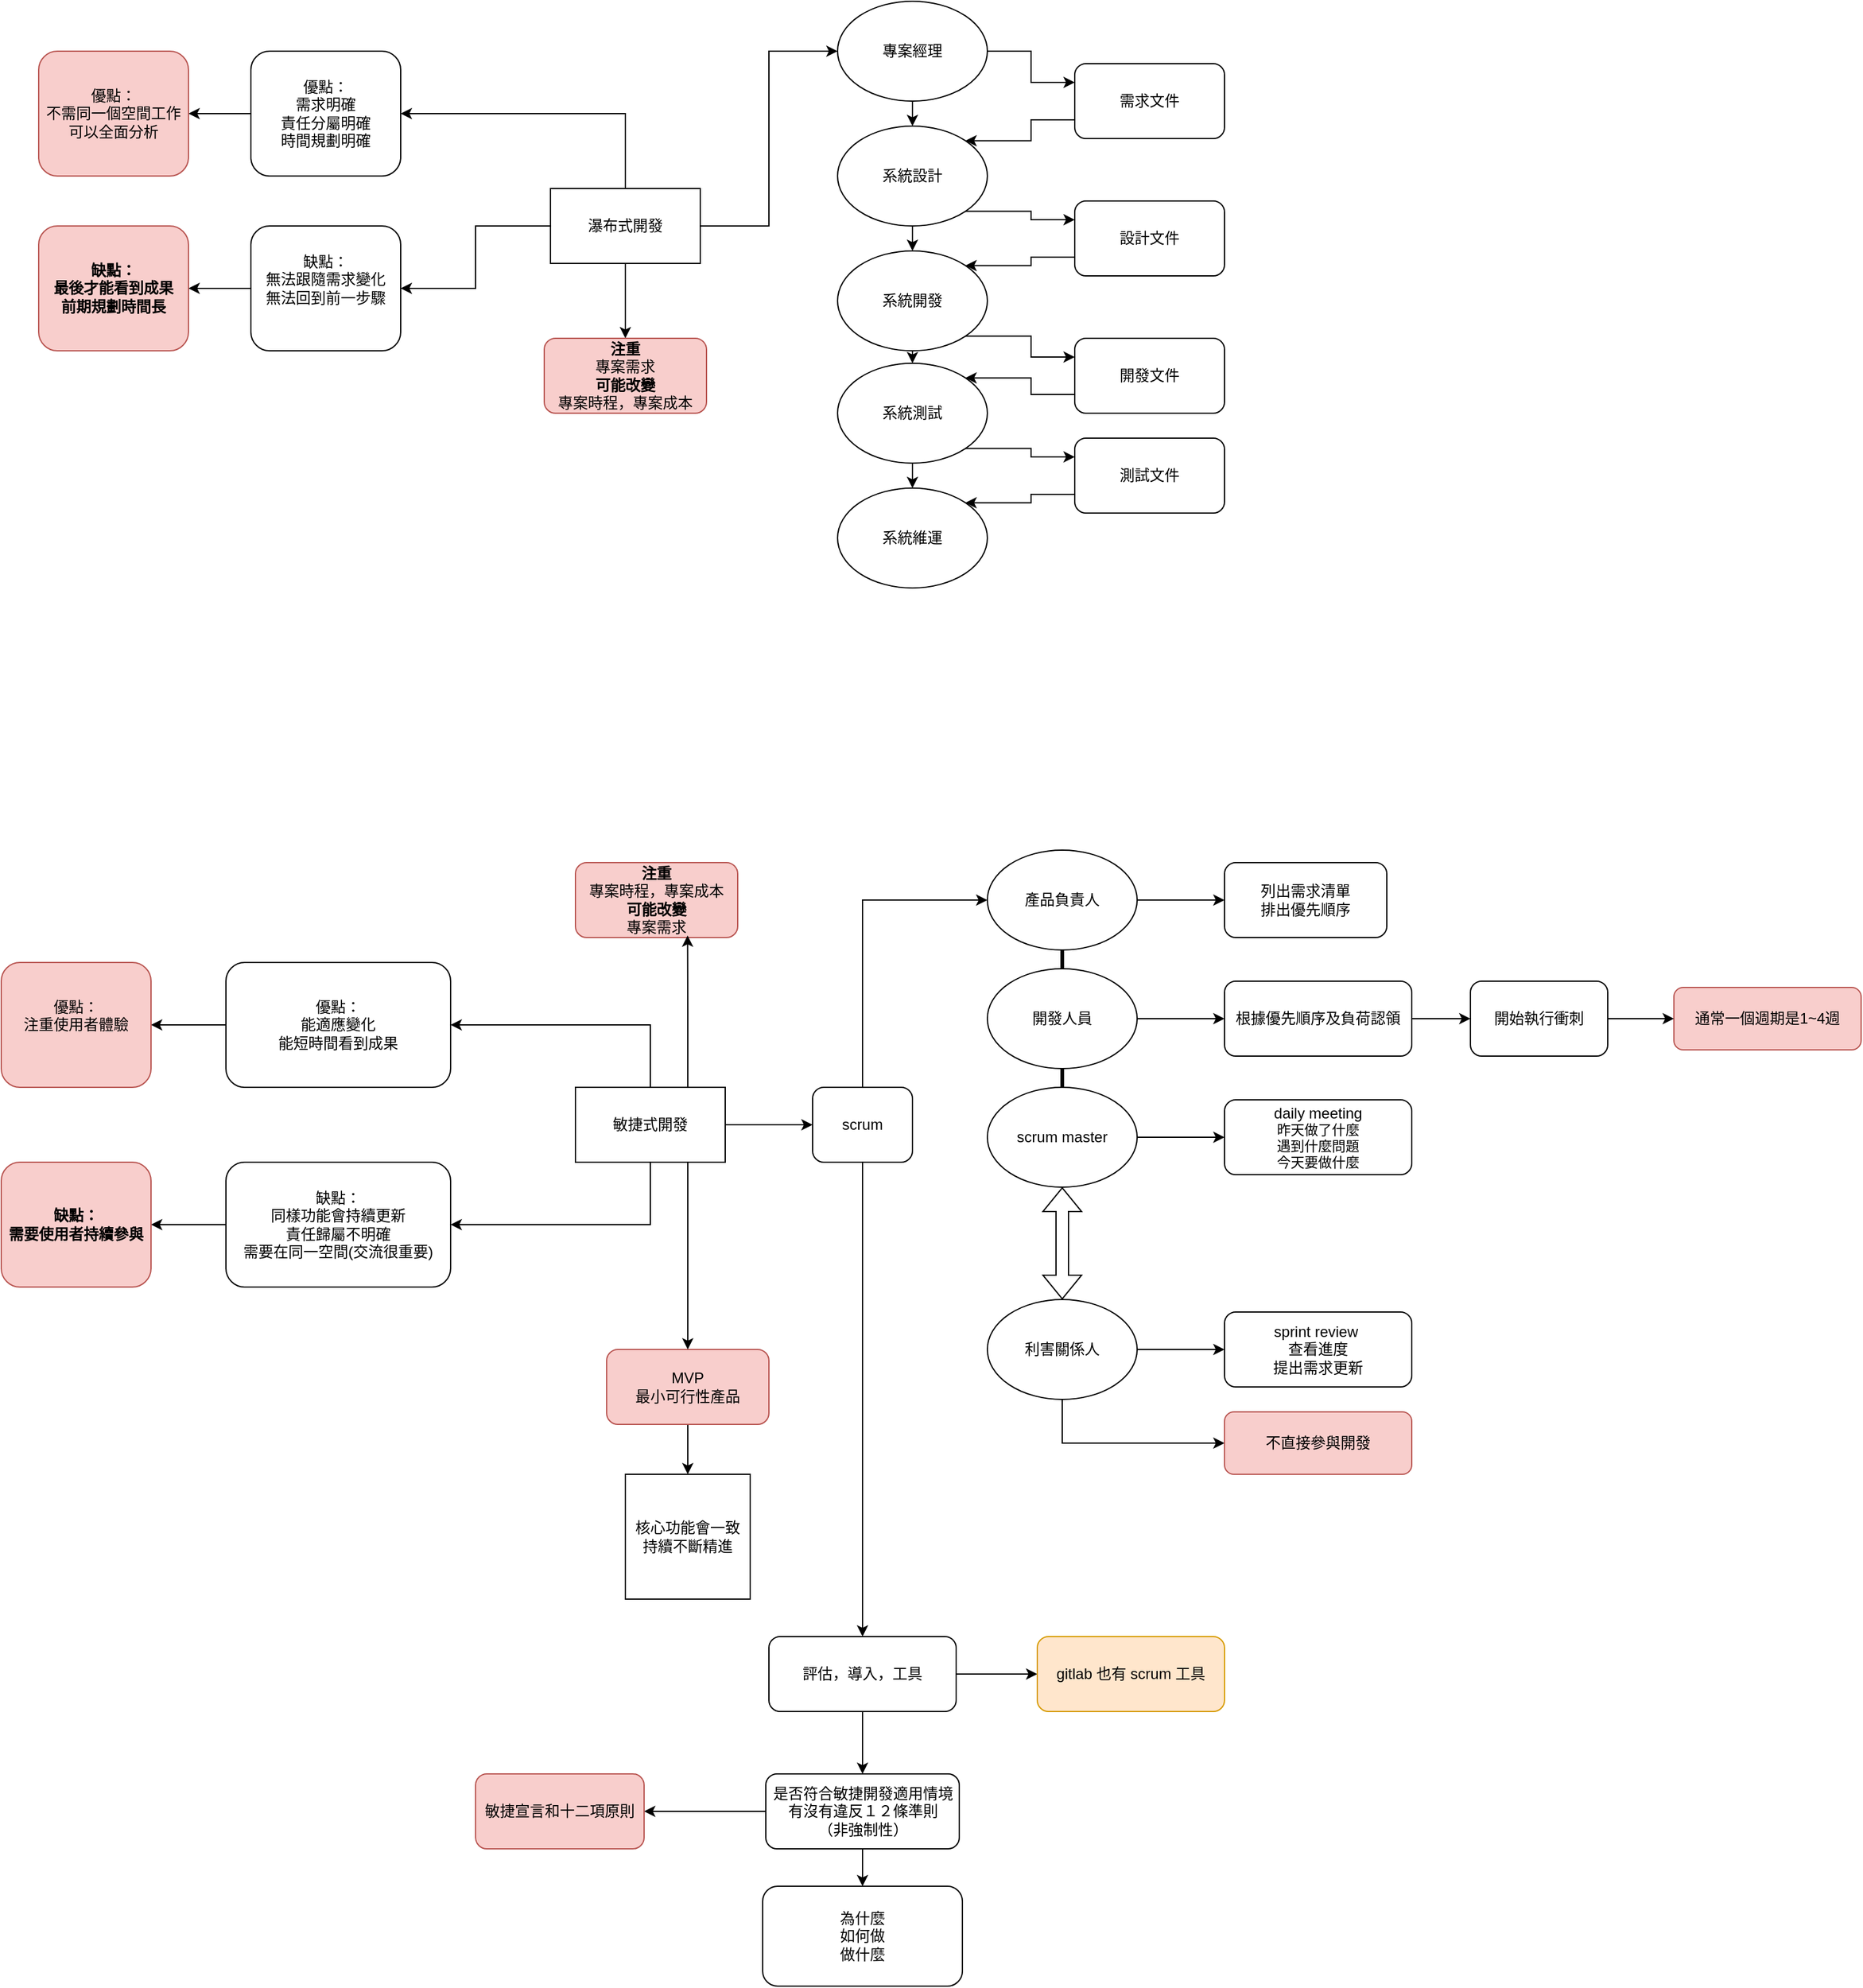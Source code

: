 <mxfile version="24.4.13" type="github">
  <diagram name="第 1 页" id="IrYBh-we4-hO0y2d7JYK">
    <mxGraphModel dx="2193" dy="1894" grid="1" gridSize="10" guides="1" tooltips="1" connect="1" arrows="1" fold="1" page="1" pageScale="1" pageWidth="827" pageHeight="1169" math="0" shadow="0">
      <root>
        <mxCell id="0" />
        <mxCell id="1" parent="0" />
        <mxCell id="txEXzCPCH6nZ4rqp-_Vv-50" style="edgeStyle=orthogonalEdgeStyle;rounded=0;orthogonalLoop=1;jettySize=auto;html=1;exitX=1;exitY=0.5;exitDx=0;exitDy=0;entryX=0;entryY=0.5;entryDx=0;entryDy=0;" edge="1" parent="1" source="txEXzCPCH6nZ4rqp-_Vv-1" target="txEXzCPCH6nZ4rqp-_Vv-47">
          <mxGeometry relative="1" as="geometry" />
        </mxCell>
        <mxCell id="txEXzCPCH6nZ4rqp-_Vv-1" value="產品負責人" style="ellipse;whiteSpace=wrap;html=1;" vertex="1" parent="1">
          <mxGeometry x="310" width="120" height="80" as="geometry" />
        </mxCell>
        <mxCell id="txEXzCPCH6nZ4rqp-_Vv-39" style="edgeStyle=orthogonalEdgeStyle;rounded=0;orthogonalLoop=1;jettySize=auto;html=1;exitX=1;exitY=0.5;exitDx=0;exitDy=0;entryX=0;entryY=0.5;entryDx=0;entryDy=0;" edge="1" parent="1" source="txEXzCPCH6nZ4rqp-_Vv-2" target="txEXzCPCH6nZ4rqp-_Vv-38">
          <mxGeometry relative="1" as="geometry" />
        </mxCell>
        <mxCell id="txEXzCPCH6nZ4rqp-_Vv-62" style="edgeStyle=orthogonalEdgeStyle;rounded=0;orthogonalLoop=1;jettySize=auto;html=1;exitX=0.5;exitY=0;exitDx=0;exitDy=0;entryX=1;entryY=0.5;entryDx=0;entryDy=0;" edge="1" parent="1" source="txEXzCPCH6nZ4rqp-_Vv-2" target="txEXzCPCH6nZ4rqp-_Vv-60">
          <mxGeometry relative="1" as="geometry" />
        </mxCell>
        <mxCell id="txEXzCPCH6nZ4rqp-_Vv-63" style="edgeStyle=orthogonalEdgeStyle;rounded=0;orthogonalLoop=1;jettySize=auto;html=1;exitX=0.5;exitY=1;exitDx=0;exitDy=0;entryX=1;entryY=0.5;entryDx=0;entryDy=0;" edge="1" parent="1" source="txEXzCPCH6nZ4rqp-_Vv-2" target="txEXzCPCH6nZ4rqp-_Vv-61">
          <mxGeometry relative="1" as="geometry" />
        </mxCell>
        <mxCell id="txEXzCPCH6nZ4rqp-_Vv-2" value="敏捷式開發" style="rounded=0;whiteSpace=wrap;html=1;" vertex="1" parent="1">
          <mxGeometry x="-20" y="190" width="120" height="60" as="geometry" />
        </mxCell>
        <mxCell id="txEXzCPCH6nZ4rqp-_Vv-6" style="edgeStyle=orthogonalEdgeStyle;rounded=0;orthogonalLoop=1;jettySize=auto;html=1;exitX=1;exitY=0.5;exitDx=0;exitDy=0;entryX=0;entryY=0.5;entryDx=0;entryDy=0;" edge="1" parent="1" source="txEXzCPCH6nZ4rqp-_Vv-4" target="txEXzCPCH6nZ4rqp-_Vv-5">
          <mxGeometry relative="1" as="geometry" />
        </mxCell>
        <mxCell id="txEXzCPCH6nZ4rqp-_Vv-31" style="edgeStyle=orthogonalEdgeStyle;rounded=0;orthogonalLoop=1;jettySize=auto;html=1;exitX=0.5;exitY=0;exitDx=0;exitDy=0;entryX=1;entryY=0.5;entryDx=0;entryDy=0;" edge="1" parent="1" source="txEXzCPCH6nZ4rqp-_Vv-4" target="txEXzCPCH6nZ4rqp-_Vv-29">
          <mxGeometry relative="1" as="geometry" />
        </mxCell>
        <mxCell id="txEXzCPCH6nZ4rqp-_Vv-32" style="edgeStyle=orthogonalEdgeStyle;rounded=0;orthogonalLoop=1;jettySize=auto;html=1;exitX=0;exitY=0.5;exitDx=0;exitDy=0;entryX=1;entryY=0.5;entryDx=0;entryDy=0;" edge="1" parent="1" source="txEXzCPCH6nZ4rqp-_Vv-4" target="txEXzCPCH6nZ4rqp-_Vv-30">
          <mxGeometry relative="1" as="geometry" />
        </mxCell>
        <mxCell id="txEXzCPCH6nZ4rqp-_Vv-88" value="" style="edgeStyle=orthogonalEdgeStyle;rounded=0;orthogonalLoop=1;jettySize=auto;html=1;" edge="1" parent="1" source="txEXzCPCH6nZ4rqp-_Vv-4" target="txEXzCPCH6nZ4rqp-_Vv-86">
          <mxGeometry relative="1" as="geometry" />
        </mxCell>
        <mxCell id="txEXzCPCH6nZ4rqp-_Vv-4" value="瀑布式開發" style="rounded=0;whiteSpace=wrap;html=1;" vertex="1" parent="1">
          <mxGeometry x="-40" y="-530" width="120" height="60" as="geometry" />
        </mxCell>
        <mxCell id="txEXzCPCH6nZ4rqp-_Vv-17" style="edgeStyle=orthogonalEdgeStyle;rounded=0;orthogonalLoop=1;jettySize=auto;html=1;exitX=0.5;exitY=1;exitDx=0;exitDy=0;entryX=0.5;entryY=0;entryDx=0;entryDy=0;" edge="1" parent="1" source="txEXzCPCH6nZ4rqp-_Vv-5" target="txEXzCPCH6nZ4rqp-_Vv-8">
          <mxGeometry relative="1" as="geometry" />
        </mxCell>
        <mxCell id="txEXzCPCH6nZ4rqp-_Vv-21" style="edgeStyle=orthogonalEdgeStyle;rounded=0;orthogonalLoop=1;jettySize=auto;html=1;exitX=1;exitY=0.5;exitDx=0;exitDy=0;entryX=0;entryY=0.25;entryDx=0;entryDy=0;" edge="1" parent="1" source="txEXzCPCH6nZ4rqp-_Vv-5" target="txEXzCPCH6nZ4rqp-_Vv-11">
          <mxGeometry relative="1" as="geometry" />
        </mxCell>
        <mxCell id="txEXzCPCH6nZ4rqp-_Vv-5" value="專案經理" style="ellipse;whiteSpace=wrap;html=1;" vertex="1" parent="1">
          <mxGeometry x="190" y="-680" width="120" height="80" as="geometry" />
        </mxCell>
        <mxCell id="txEXzCPCH6nZ4rqp-_Vv-7" value="系統維運" style="ellipse;whiteSpace=wrap;html=1;" vertex="1" parent="1">
          <mxGeometry x="190" y="-290" width="120" height="80" as="geometry" />
        </mxCell>
        <mxCell id="txEXzCPCH6nZ4rqp-_Vv-18" style="edgeStyle=orthogonalEdgeStyle;rounded=0;orthogonalLoop=1;jettySize=auto;html=1;exitX=0.5;exitY=1;exitDx=0;exitDy=0;entryX=0.5;entryY=0;entryDx=0;entryDy=0;" edge="1" parent="1" source="txEXzCPCH6nZ4rqp-_Vv-8" target="txEXzCPCH6nZ4rqp-_Vv-9">
          <mxGeometry relative="1" as="geometry" />
        </mxCell>
        <mxCell id="txEXzCPCH6nZ4rqp-_Vv-23" style="edgeStyle=orthogonalEdgeStyle;rounded=0;orthogonalLoop=1;jettySize=auto;html=1;exitX=1;exitY=1;exitDx=0;exitDy=0;entryX=0;entryY=0.25;entryDx=0;entryDy=0;" edge="1" parent="1" source="txEXzCPCH6nZ4rqp-_Vv-8" target="txEXzCPCH6nZ4rqp-_Vv-14">
          <mxGeometry relative="1" as="geometry" />
        </mxCell>
        <mxCell id="txEXzCPCH6nZ4rqp-_Vv-8" value="系統設計" style="ellipse;whiteSpace=wrap;html=1;" vertex="1" parent="1">
          <mxGeometry x="190" y="-580" width="120" height="80" as="geometry" />
        </mxCell>
        <mxCell id="txEXzCPCH6nZ4rqp-_Vv-19" style="edgeStyle=orthogonalEdgeStyle;rounded=0;orthogonalLoop=1;jettySize=auto;html=1;exitX=0.5;exitY=1;exitDx=0;exitDy=0;entryX=0.5;entryY=0;entryDx=0;entryDy=0;" edge="1" parent="1" source="txEXzCPCH6nZ4rqp-_Vv-9" target="txEXzCPCH6nZ4rqp-_Vv-10">
          <mxGeometry relative="1" as="geometry" />
        </mxCell>
        <mxCell id="txEXzCPCH6nZ4rqp-_Vv-25" style="edgeStyle=orthogonalEdgeStyle;rounded=0;orthogonalLoop=1;jettySize=auto;html=1;exitX=1;exitY=1;exitDx=0;exitDy=0;entryX=0;entryY=0.25;entryDx=0;entryDy=0;" edge="1" parent="1" source="txEXzCPCH6nZ4rqp-_Vv-9" target="txEXzCPCH6nZ4rqp-_Vv-15">
          <mxGeometry relative="1" as="geometry" />
        </mxCell>
        <mxCell id="txEXzCPCH6nZ4rqp-_Vv-9" value="系統開發" style="ellipse;whiteSpace=wrap;html=1;" vertex="1" parent="1">
          <mxGeometry x="190" y="-480" width="120" height="80" as="geometry" />
        </mxCell>
        <mxCell id="txEXzCPCH6nZ4rqp-_Vv-20" style="edgeStyle=orthogonalEdgeStyle;rounded=0;orthogonalLoop=1;jettySize=auto;html=1;exitX=0.5;exitY=1;exitDx=0;exitDy=0;entryX=0.5;entryY=0;entryDx=0;entryDy=0;" edge="1" parent="1" source="txEXzCPCH6nZ4rqp-_Vv-10" target="txEXzCPCH6nZ4rqp-_Vv-7">
          <mxGeometry relative="1" as="geometry" />
        </mxCell>
        <mxCell id="txEXzCPCH6nZ4rqp-_Vv-27" style="edgeStyle=orthogonalEdgeStyle;rounded=0;orthogonalLoop=1;jettySize=auto;html=1;exitX=1;exitY=1;exitDx=0;exitDy=0;entryX=0;entryY=0.25;entryDx=0;entryDy=0;" edge="1" parent="1" source="txEXzCPCH6nZ4rqp-_Vv-10" target="txEXzCPCH6nZ4rqp-_Vv-16">
          <mxGeometry relative="1" as="geometry" />
        </mxCell>
        <mxCell id="txEXzCPCH6nZ4rqp-_Vv-10" value="系統測試" style="ellipse;whiteSpace=wrap;html=1;" vertex="1" parent="1">
          <mxGeometry x="190" y="-390" width="120" height="80" as="geometry" />
        </mxCell>
        <mxCell id="txEXzCPCH6nZ4rqp-_Vv-22" style="edgeStyle=orthogonalEdgeStyle;rounded=0;orthogonalLoop=1;jettySize=auto;html=1;exitX=0;exitY=0.75;exitDx=0;exitDy=0;entryX=1;entryY=0;entryDx=0;entryDy=0;" edge="1" parent="1" source="txEXzCPCH6nZ4rqp-_Vv-11" target="txEXzCPCH6nZ4rqp-_Vv-8">
          <mxGeometry relative="1" as="geometry" />
        </mxCell>
        <mxCell id="txEXzCPCH6nZ4rqp-_Vv-11" value="需求文件" style="rounded=1;whiteSpace=wrap;html=1;" vertex="1" parent="1">
          <mxGeometry x="380" y="-630" width="120" height="60" as="geometry" />
        </mxCell>
        <mxCell id="txEXzCPCH6nZ4rqp-_Vv-24" style="edgeStyle=orthogonalEdgeStyle;rounded=0;orthogonalLoop=1;jettySize=auto;html=1;exitX=0;exitY=0.75;exitDx=0;exitDy=0;entryX=1;entryY=0;entryDx=0;entryDy=0;" edge="1" parent="1" source="txEXzCPCH6nZ4rqp-_Vv-14" target="txEXzCPCH6nZ4rqp-_Vv-9">
          <mxGeometry relative="1" as="geometry" />
        </mxCell>
        <mxCell id="txEXzCPCH6nZ4rqp-_Vv-14" value="設計文件" style="rounded=1;whiteSpace=wrap;html=1;" vertex="1" parent="1">
          <mxGeometry x="380" y="-520" width="120" height="60" as="geometry" />
        </mxCell>
        <mxCell id="txEXzCPCH6nZ4rqp-_Vv-26" style="edgeStyle=orthogonalEdgeStyle;rounded=0;orthogonalLoop=1;jettySize=auto;html=1;exitX=0;exitY=0.75;exitDx=0;exitDy=0;entryX=1;entryY=0;entryDx=0;entryDy=0;" edge="1" parent="1" source="txEXzCPCH6nZ4rqp-_Vv-15" target="txEXzCPCH6nZ4rqp-_Vv-10">
          <mxGeometry relative="1" as="geometry" />
        </mxCell>
        <mxCell id="txEXzCPCH6nZ4rqp-_Vv-15" value="開發文件" style="rounded=1;whiteSpace=wrap;html=1;" vertex="1" parent="1">
          <mxGeometry x="380" y="-410" width="120" height="60" as="geometry" />
        </mxCell>
        <mxCell id="txEXzCPCH6nZ4rqp-_Vv-28" style="edgeStyle=orthogonalEdgeStyle;rounded=0;orthogonalLoop=1;jettySize=auto;html=1;exitX=0;exitY=0.75;exitDx=0;exitDy=0;entryX=1;entryY=0;entryDx=0;entryDy=0;" edge="1" parent="1" source="txEXzCPCH6nZ4rqp-_Vv-16" target="txEXzCPCH6nZ4rqp-_Vv-7">
          <mxGeometry relative="1" as="geometry" />
        </mxCell>
        <mxCell id="txEXzCPCH6nZ4rqp-_Vv-16" value="測試文件" style="rounded=1;whiteSpace=wrap;html=1;" vertex="1" parent="1">
          <mxGeometry x="380" y="-330" width="120" height="60" as="geometry" />
        </mxCell>
        <mxCell id="txEXzCPCH6nZ4rqp-_Vv-37" style="edgeStyle=orthogonalEdgeStyle;rounded=0;orthogonalLoop=1;jettySize=auto;html=1;exitX=0;exitY=0.5;exitDx=0;exitDy=0;entryX=1;entryY=0.5;entryDx=0;entryDy=0;" edge="1" parent="1" source="txEXzCPCH6nZ4rqp-_Vv-29" target="txEXzCPCH6nZ4rqp-_Vv-36">
          <mxGeometry relative="1" as="geometry" />
        </mxCell>
        <mxCell id="txEXzCPCH6nZ4rqp-_Vv-29" value="優點：&lt;div&gt;需求明確&lt;/div&gt;&lt;div&gt;責任分屬明確&lt;/div&gt;&lt;div&gt;時間規劃明確&lt;/div&gt;" style="rounded=1;whiteSpace=wrap;html=1;" vertex="1" parent="1">
          <mxGeometry x="-280" y="-640" width="120" height="100" as="geometry" />
        </mxCell>
        <mxCell id="txEXzCPCH6nZ4rqp-_Vv-35" style="edgeStyle=orthogonalEdgeStyle;rounded=0;orthogonalLoop=1;jettySize=auto;html=1;exitX=0;exitY=0.5;exitDx=0;exitDy=0;entryX=1;entryY=0.5;entryDx=0;entryDy=0;" edge="1" parent="1" source="txEXzCPCH6nZ4rqp-_Vv-30" target="txEXzCPCH6nZ4rqp-_Vv-34">
          <mxGeometry relative="1" as="geometry" />
        </mxCell>
        <mxCell id="txEXzCPCH6nZ4rqp-_Vv-30" value="缺點：&lt;div&gt;無法跟隨需求變化&lt;/div&gt;&lt;div&gt;無法回到前一步驟&lt;/div&gt;&lt;div&gt;&lt;br&gt;&lt;/div&gt;" style="rounded=1;whiteSpace=wrap;html=1;" vertex="1" parent="1">
          <mxGeometry x="-280" y="-500" width="120" height="100" as="geometry" />
        </mxCell>
        <mxCell id="txEXzCPCH6nZ4rqp-_Vv-34" value="缺點：&lt;div&gt;最後才能看到成果&lt;/div&gt;&lt;div&gt;前期規劃時間長&lt;/div&gt;" style="rounded=1;whiteSpace=wrap;html=1;fillColor=#f8cecc;strokeColor=#b85450;fontStyle=1" vertex="1" parent="1">
          <mxGeometry x="-450" y="-500" width="120" height="100" as="geometry" />
        </mxCell>
        <mxCell id="txEXzCPCH6nZ4rqp-_Vv-36" value="優點：&lt;div&gt;不需同一個空間工作&lt;/div&gt;&lt;div&gt;可以全面分析&lt;/div&gt;" style="rounded=1;whiteSpace=wrap;html=1;fillColor=#f8cecc;strokeColor=#b85450;" vertex="1" parent="1">
          <mxGeometry x="-450" y="-640" width="120" height="100" as="geometry" />
        </mxCell>
        <mxCell id="txEXzCPCH6nZ4rqp-_Vv-43" style="edgeStyle=orthogonalEdgeStyle;rounded=0;orthogonalLoop=1;jettySize=auto;html=1;exitX=0.5;exitY=0;exitDx=0;exitDy=0;entryX=0;entryY=0.5;entryDx=0;entryDy=0;" edge="1" parent="1" source="txEXzCPCH6nZ4rqp-_Vv-38" target="txEXzCPCH6nZ4rqp-_Vv-1">
          <mxGeometry relative="1" as="geometry" />
        </mxCell>
        <mxCell id="txEXzCPCH6nZ4rqp-_Vv-94" style="edgeStyle=orthogonalEdgeStyle;rounded=0;orthogonalLoop=1;jettySize=auto;html=1;exitX=0.5;exitY=1;exitDx=0;exitDy=0;entryX=0.5;entryY=0;entryDx=0;entryDy=0;" edge="1" parent="1" source="txEXzCPCH6nZ4rqp-_Vv-38" target="txEXzCPCH6nZ4rqp-_Vv-93">
          <mxGeometry relative="1" as="geometry" />
        </mxCell>
        <mxCell id="txEXzCPCH6nZ4rqp-_Vv-38" value="scrum" style="rounded=1;whiteSpace=wrap;html=1;" vertex="1" parent="1">
          <mxGeometry x="170" y="190" width="80" height="60" as="geometry" />
        </mxCell>
        <mxCell id="txEXzCPCH6nZ4rqp-_Vv-51" style="edgeStyle=orthogonalEdgeStyle;rounded=0;orthogonalLoop=1;jettySize=auto;html=1;exitX=1;exitY=0.5;exitDx=0;exitDy=0;entryX=0;entryY=0.5;entryDx=0;entryDy=0;" edge="1" parent="1" source="txEXzCPCH6nZ4rqp-_Vv-40" target="txEXzCPCH6nZ4rqp-_Vv-48">
          <mxGeometry relative="1" as="geometry" />
        </mxCell>
        <mxCell id="txEXzCPCH6nZ4rqp-_Vv-40" value="開發人員" style="ellipse;whiteSpace=wrap;html=1;" vertex="1" parent="1">
          <mxGeometry x="310" y="95" width="120" height="80" as="geometry" />
        </mxCell>
        <mxCell id="txEXzCPCH6nZ4rqp-_Vv-52" style="edgeStyle=orthogonalEdgeStyle;rounded=0;orthogonalLoop=1;jettySize=auto;html=1;exitX=1;exitY=0.5;exitDx=0;exitDy=0;entryX=0;entryY=0.5;entryDx=0;entryDy=0;" edge="1" parent="1" source="txEXzCPCH6nZ4rqp-_Vv-41" target="txEXzCPCH6nZ4rqp-_Vv-49">
          <mxGeometry relative="1" as="geometry" />
        </mxCell>
        <mxCell id="txEXzCPCH6nZ4rqp-_Vv-41" value="scrum master" style="ellipse;whiteSpace=wrap;html=1;" vertex="1" parent="1">
          <mxGeometry x="310" y="190" width="120" height="80" as="geometry" />
        </mxCell>
        <mxCell id="txEXzCPCH6nZ4rqp-_Vv-55" style="edgeStyle=orthogonalEdgeStyle;rounded=0;orthogonalLoop=1;jettySize=auto;html=1;exitX=1;exitY=0.5;exitDx=0;exitDy=0;entryX=0;entryY=0.5;entryDx=0;entryDy=0;" edge="1" parent="1" source="txEXzCPCH6nZ4rqp-_Vv-42" target="txEXzCPCH6nZ4rqp-_Vv-54">
          <mxGeometry relative="1" as="geometry" />
        </mxCell>
        <mxCell id="txEXzCPCH6nZ4rqp-_Vv-92" style="edgeStyle=orthogonalEdgeStyle;rounded=0;orthogonalLoop=1;jettySize=auto;html=1;exitX=0.5;exitY=1;exitDx=0;exitDy=0;entryX=0;entryY=0.5;entryDx=0;entryDy=0;" edge="1" parent="1" source="txEXzCPCH6nZ4rqp-_Vv-42" target="txEXzCPCH6nZ4rqp-_Vv-56">
          <mxGeometry relative="1" as="geometry" />
        </mxCell>
        <mxCell id="txEXzCPCH6nZ4rqp-_Vv-42" value="利害關係人" style="ellipse;whiteSpace=wrap;html=1;" vertex="1" parent="1">
          <mxGeometry x="310" y="360" width="120" height="80" as="geometry" />
        </mxCell>
        <mxCell id="txEXzCPCH6nZ4rqp-_Vv-44" value="" style="endArrow=none;html=1;rounded=0;entryX=0.5;entryY=1;entryDx=0;entryDy=0;exitX=0.5;exitY=0;exitDx=0;exitDy=0;strokeWidth=3;" edge="1" parent="1" source="txEXzCPCH6nZ4rqp-_Vv-40" target="txEXzCPCH6nZ4rqp-_Vv-1">
          <mxGeometry width="50" height="50" relative="1" as="geometry">
            <mxPoint x="290" y="280" as="sourcePoint" />
            <mxPoint x="340" y="230" as="targetPoint" />
          </mxGeometry>
        </mxCell>
        <mxCell id="txEXzCPCH6nZ4rqp-_Vv-45" value="" style="endArrow=none;html=1;rounded=0;entryX=0.5;entryY=1;entryDx=0;entryDy=0;exitX=0.5;exitY=0;exitDx=0;exitDy=0;strokeWidth=3;" edge="1" parent="1" source="txEXzCPCH6nZ4rqp-_Vv-41" target="txEXzCPCH6nZ4rqp-_Vv-40">
          <mxGeometry width="50" height="50" relative="1" as="geometry">
            <mxPoint x="380" y="105" as="sourcePoint" />
            <mxPoint x="380" y="90" as="targetPoint" />
          </mxGeometry>
        </mxCell>
        <mxCell id="txEXzCPCH6nZ4rqp-_Vv-47" value="列出需求清單&lt;div&gt;排出優先順序&lt;/div&gt;" style="rounded=1;whiteSpace=wrap;html=1;" vertex="1" parent="1">
          <mxGeometry x="500" y="10" width="130" height="60" as="geometry" />
        </mxCell>
        <mxCell id="txEXzCPCH6nZ4rqp-_Vv-90" style="edgeStyle=orthogonalEdgeStyle;rounded=0;orthogonalLoop=1;jettySize=auto;html=1;exitX=1;exitY=0.5;exitDx=0;exitDy=0;entryX=0;entryY=0.5;entryDx=0;entryDy=0;" edge="1" parent="1" source="txEXzCPCH6nZ4rqp-_Vv-48" target="txEXzCPCH6nZ4rqp-_Vv-89">
          <mxGeometry relative="1" as="geometry" />
        </mxCell>
        <mxCell id="txEXzCPCH6nZ4rqp-_Vv-48" value="根據優先順序及負荷認領" style="rounded=1;whiteSpace=wrap;html=1;" vertex="1" parent="1">
          <mxGeometry x="500" y="105" width="150" height="60" as="geometry" />
        </mxCell>
        <mxCell id="txEXzCPCH6nZ4rqp-_Vv-49" value="daily meeting&lt;div style=&quot;font-size: 11px;&quot;&gt;&lt;font style=&quot;font-size: 11px;&quot;&gt;昨天做了什麼&lt;/font&gt;&lt;/div&gt;&lt;div style=&quot;font-size: 11px;&quot;&gt;&lt;font style=&quot;font-size: 11px;&quot;&gt;遇到什麼問題&lt;/font&gt;&lt;/div&gt;&lt;div style=&quot;font-size: 11px;&quot;&gt;&lt;font style=&quot;font-size: 11px;&quot;&gt;今天要做什麼&lt;/font&gt;&lt;/div&gt;" style="rounded=1;whiteSpace=wrap;html=1;" vertex="1" parent="1">
          <mxGeometry x="500" y="200" width="150" height="60" as="geometry" />
        </mxCell>
        <mxCell id="txEXzCPCH6nZ4rqp-_Vv-53" value="" style="shape=flexArrow;endArrow=classic;startArrow=classic;html=1;rounded=0;exitX=0.5;exitY=0;exitDx=0;exitDy=0;entryX=0.5;entryY=1;entryDx=0;entryDy=0;" edge="1" parent="1" source="txEXzCPCH6nZ4rqp-_Vv-42" target="txEXzCPCH6nZ4rqp-_Vv-41">
          <mxGeometry width="100" height="100" relative="1" as="geometry">
            <mxPoint x="320" y="270" as="sourcePoint" />
            <mxPoint x="420" y="170" as="targetPoint" />
          </mxGeometry>
        </mxCell>
        <mxCell id="txEXzCPCH6nZ4rqp-_Vv-54" value="sprint review&amp;nbsp;&lt;div&gt;查看進度&lt;/div&gt;&lt;div&gt;提出需求更新&lt;/div&gt;" style="rounded=1;whiteSpace=wrap;html=1;" vertex="1" parent="1">
          <mxGeometry x="500" y="370" width="150" height="60" as="geometry" />
        </mxCell>
        <mxCell id="txEXzCPCH6nZ4rqp-_Vv-56" value="不直接參與開發" style="rounded=1;whiteSpace=wrap;html=1;fillColor=#f8cecc;strokeColor=#b85450;" vertex="1" parent="1">
          <mxGeometry x="500" y="450" width="150" height="50" as="geometry" />
        </mxCell>
        <mxCell id="txEXzCPCH6nZ4rqp-_Vv-58" value="通常一個週期是1~4週" style="rounded=1;whiteSpace=wrap;html=1;fillColor=#f8cecc;strokeColor=#b85450;" vertex="1" parent="1">
          <mxGeometry x="860" y="110" width="150" height="50" as="geometry" />
        </mxCell>
        <mxCell id="txEXzCPCH6nZ4rqp-_Vv-66" style="edgeStyle=orthogonalEdgeStyle;rounded=0;orthogonalLoop=1;jettySize=auto;html=1;exitX=0;exitY=0.5;exitDx=0;exitDy=0;entryX=1;entryY=0.5;entryDx=0;entryDy=0;" edge="1" parent="1" source="txEXzCPCH6nZ4rqp-_Vv-60" target="txEXzCPCH6nZ4rqp-_Vv-65">
          <mxGeometry relative="1" as="geometry" />
        </mxCell>
        <mxCell id="txEXzCPCH6nZ4rqp-_Vv-60" value="優點：&lt;br&gt;&lt;div&gt;能適應變化&lt;/div&gt;&lt;div&gt;能短時間看到成果&lt;/div&gt;" style="rounded=1;whiteSpace=wrap;html=1;" vertex="1" parent="1">
          <mxGeometry x="-300" y="90" width="180" height="100" as="geometry" />
        </mxCell>
        <mxCell id="txEXzCPCH6nZ4rqp-_Vv-68" style="edgeStyle=orthogonalEdgeStyle;rounded=0;orthogonalLoop=1;jettySize=auto;html=1;exitX=0;exitY=0.5;exitDx=0;exitDy=0;entryX=1;entryY=0.5;entryDx=0;entryDy=0;" edge="1" parent="1" source="txEXzCPCH6nZ4rqp-_Vv-61" target="txEXzCPCH6nZ4rqp-_Vv-67">
          <mxGeometry relative="1" as="geometry" />
        </mxCell>
        <mxCell id="txEXzCPCH6nZ4rqp-_Vv-61" value="缺點：&lt;div&gt;同樣功能會持續更新&lt;/div&gt;&lt;div&gt;責任歸屬不明確&lt;/div&gt;&lt;div&gt;需要在同一空間(交流很重要)&lt;/div&gt;" style="rounded=1;whiteSpace=wrap;html=1;" vertex="1" parent="1">
          <mxGeometry x="-300" y="250" width="180" height="100" as="geometry" />
        </mxCell>
        <mxCell id="txEXzCPCH6nZ4rqp-_Vv-65" value="優點：&lt;div&gt;注重使用者體驗&lt;br&gt;&lt;div&gt;&lt;br&gt;&lt;/div&gt;&lt;/div&gt;" style="rounded=1;whiteSpace=wrap;html=1;fillColor=#f8cecc;strokeColor=#b85450;" vertex="1" parent="1">
          <mxGeometry x="-480" y="90" width="120" height="100" as="geometry" />
        </mxCell>
        <mxCell id="txEXzCPCH6nZ4rqp-_Vv-67" value="缺點：&lt;div&gt;需要使用者持續參與&lt;/div&gt;" style="rounded=1;whiteSpace=wrap;html=1;fillColor=#f8cecc;strokeColor=#b85450;fontStyle=1" vertex="1" parent="1">
          <mxGeometry x="-480" y="250" width="120" height="100" as="geometry" />
        </mxCell>
        <mxCell id="txEXzCPCH6nZ4rqp-_Vv-79" value="" style="edgeStyle=orthogonalEdgeStyle;rounded=0;orthogonalLoop=1;jettySize=auto;html=1;" edge="1" parent="1" source="txEXzCPCH6nZ4rqp-_Vv-69" target="txEXzCPCH6nZ4rqp-_Vv-77">
          <mxGeometry relative="1" as="geometry" />
        </mxCell>
        <mxCell id="txEXzCPCH6nZ4rqp-_Vv-69" value="MVP&lt;br&gt;&lt;div&gt;最小可行性產品&lt;/div&gt;" style="rounded=1;whiteSpace=wrap;html=1;fillColor=#f8cecc;strokeColor=#b85450;" vertex="1" parent="1">
          <mxGeometry x="5" y="400" width="130" height="60" as="geometry" />
        </mxCell>
        <mxCell id="txEXzCPCH6nZ4rqp-_Vv-77" value="核心功能會一致&lt;div&gt;持續不斷精進&lt;/div&gt;" style="whiteSpace=wrap;html=1;aspect=fixed;" vertex="1" parent="1">
          <mxGeometry x="20" y="500" width="100" height="100" as="geometry" />
        </mxCell>
        <mxCell id="txEXzCPCH6nZ4rqp-_Vv-83" value="&lt;b&gt;注重&lt;/b&gt;&lt;div&gt;專案時程，專案成本&lt;/div&gt;&lt;div&gt;&lt;b&gt;可能改變&lt;/b&gt;&lt;/div&gt;&lt;div&gt;專案需求&lt;/div&gt;" style="rounded=1;whiteSpace=wrap;html=1;fillColor=#f8cecc;strokeColor=#b85450;" vertex="1" parent="1">
          <mxGeometry x="-20" y="10" width="130" height="60" as="geometry" />
        </mxCell>
        <mxCell id="txEXzCPCH6nZ4rqp-_Vv-84" style="edgeStyle=orthogonalEdgeStyle;rounded=0;orthogonalLoop=1;jettySize=auto;html=1;exitX=0.75;exitY=0;exitDx=0;exitDy=0;entryX=0.691;entryY=0.973;entryDx=0;entryDy=0;entryPerimeter=0;" edge="1" parent="1" source="txEXzCPCH6nZ4rqp-_Vv-2" target="txEXzCPCH6nZ4rqp-_Vv-83">
          <mxGeometry relative="1" as="geometry" />
        </mxCell>
        <mxCell id="txEXzCPCH6nZ4rqp-_Vv-85" style="edgeStyle=orthogonalEdgeStyle;rounded=0;orthogonalLoop=1;jettySize=auto;html=1;exitX=0.75;exitY=1;exitDx=0;exitDy=0;" edge="1" parent="1" source="txEXzCPCH6nZ4rqp-_Vv-2" target="txEXzCPCH6nZ4rqp-_Vv-69">
          <mxGeometry relative="1" as="geometry" />
        </mxCell>
        <mxCell id="txEXzCPCH6nZ4rqp-_Vv-86" value="&lt;b&gt;注重&lt;/b&gt;&lt;div&gt;專案需求&lt;br&gt;&lt;/div&gt;&lt;div&gt;&lt;b&gt;可能改變&lt;/b&gt;&lt;/div&gt;&lt;div&gt;專案時程，專案成本&lt;/div&gt;" style="rounded=1;whiteSpace=wrap;html=1;fillColor=#f8cecc;strokeColor=#b85450;" vertex="1" parent="1">
          <mxGeometry x="-45" y="-410" width="130" height="60" as="geometry" />
        </mxCell>
        <mxCell id="txEXzCPCH6nZ4rqp-_Vv-91" value="" style="edgeStyle=orthogonalEdgeStyle;rounded=0;orthogonalLoop=1;jettySize=auto;html=1;" edge="1" parent="1" source="txEXzCPCH6nZ4rqp-_Vv-89" target="txEXzCPCH6nZ4rqp-_Vv-58">
          <mxGeometry relative="1" as="geometry" />
        </mxCell>
        <mxCell id="txEXzCPCH6nZ4rqp-_Vv-89" value="開始執行衝刺" style="rounded=1;whiteSpace=wrap;html=1;" vertex="1" parent="1">
          <mxGeometry x="697" y="105" width="110" height="60" as="geometry" />
        </mxCell>
        <mxCell id="txEXzCPCH6nZ4rqp-_Vv-99" value="" style="edgeStyle=orthogonalEdgeStyle;rounded=0;orthogonalLoop=1;jettySize=auto;html=1;" edge="1" parent="1" source="txEXzCPCH6nZ4rqp-_Vv-93" target="txEXzCPCH6nZ4rqp-_Vv-98">
          <mxGeometry relative="1" as="geometry" />
        </mxCell>
        <mxCell id="txEXzCPCH6nZ4rqp-_Vv-101" value="" style="edgeStyle=orthogonalEdgeStyle;rounded=0;orthogonalLoop=1;jettySize=auto;html=1;" edge="1" parent="1" source="txEXzCPCH6nZ4rqp-_Vv-93" target="txEXzCPCH6nZ4rqp-_Vv-100">
          <mxGeometry relative="1" as="geometry" />
        </mxCell>
        <mxCell id="txEXzCPCH6nZ4rqp-_Vv-93" value="評估，導入，工具" style="rounded=1;whiteSpace=wrap;html=1;" vertex="1" parent="1">
          <mxGeometry x="135" y="630" width="150" height="60" as="geometry" />
        </mxCell>
        <mxCell id="txEXzCPCH6nZ4rqp-_Vv-103" value="" style="edgeStyle=orthogonalEdgeStyle;rounded=0;orthogonalLoop=1;jettySize=auto;html=1;" edge="1" parent="1" source="txEXzCPCH6nZ4rqp-_Vv-98" target="txEXzCPCH6nZ4rqp-_Vv-102">
          <mxGeometry relative="1" as="geometry" />
        </mxCell>
        <mxCell id="txEXzCPCH6nZ4rqp-_Vv-105" value="" style="edgeStyle=orthogonalEdgeStyle;rounded=0;orthogonalLoop=1;jettySize=auto;html=1;" edge="1" parent="1" source="txEXzCPCH6nZ4rqp-_Vv-98" target="txEXzCPCH6nZ4rqp-_Vv-104">
          <mxGeometry relative="1" as="geometry" />
        </mxCell>
        <mxCell id="txEXzCPCH6nZ4rqp-_Vv-98" value="是否符合敏捷開發適用情境&lt;div&gt;有沒有違反１２條準則&lt;/div&gt;&lt;div&gt;（非強制性）&lt;/div&gt;" style="rounded=1;whiteSpace=wrap;html=1;" vertex="1" parent="1">
          <mxGeometry x="132.5" y="740" width="155" height="60" as="geometry" />
        </mxCell>
        <mxCell id="txEXzCPCH6nZ4rqp-_Vv-100" value="gitlab 也有 scrum 工具" style="rounded=1;whiteSpace=wrap;html=1;fillColor=#ffe6cc;strokeColor=#d79b00;" vertex="1" parent="1">
          <mxGeometry x="350" y="630" width="150" height="60" as="geometry" />
        </mxCell>
        <mxCell id="txEXzCPCH6nZ4rqp-_Vv-102" value="為什麼&lt;div&gt;如何做&lt;/div&gt;&lt;div&gt;做什麼&lt;/div&gt;" style="rounded=1;whiteSpace=wrap;html=1;" vertex="1" parent="1">
          <mxGeometry x="130" y="830" width="160" height="80" as="geometry" />
        </mxCell>
        <mxCell id="txEXzCPCH6nZ4rqp-_Vv-104" value="&lt;div&gt;敏捷宣言和十二項原則&lt;/div&gt;" style="whiteSpace=wrap;html=1;rounded=1;fillColor=#f8cecc;strokeColor=#b85450;" vertex="1" parent="1">
          <mxGeometry x="-100" y="740" width="135" height="60" as="geometry" />
        </mxCell>
      </root>
    </mxGraphModel>
  </diagram>
</mxfile>
